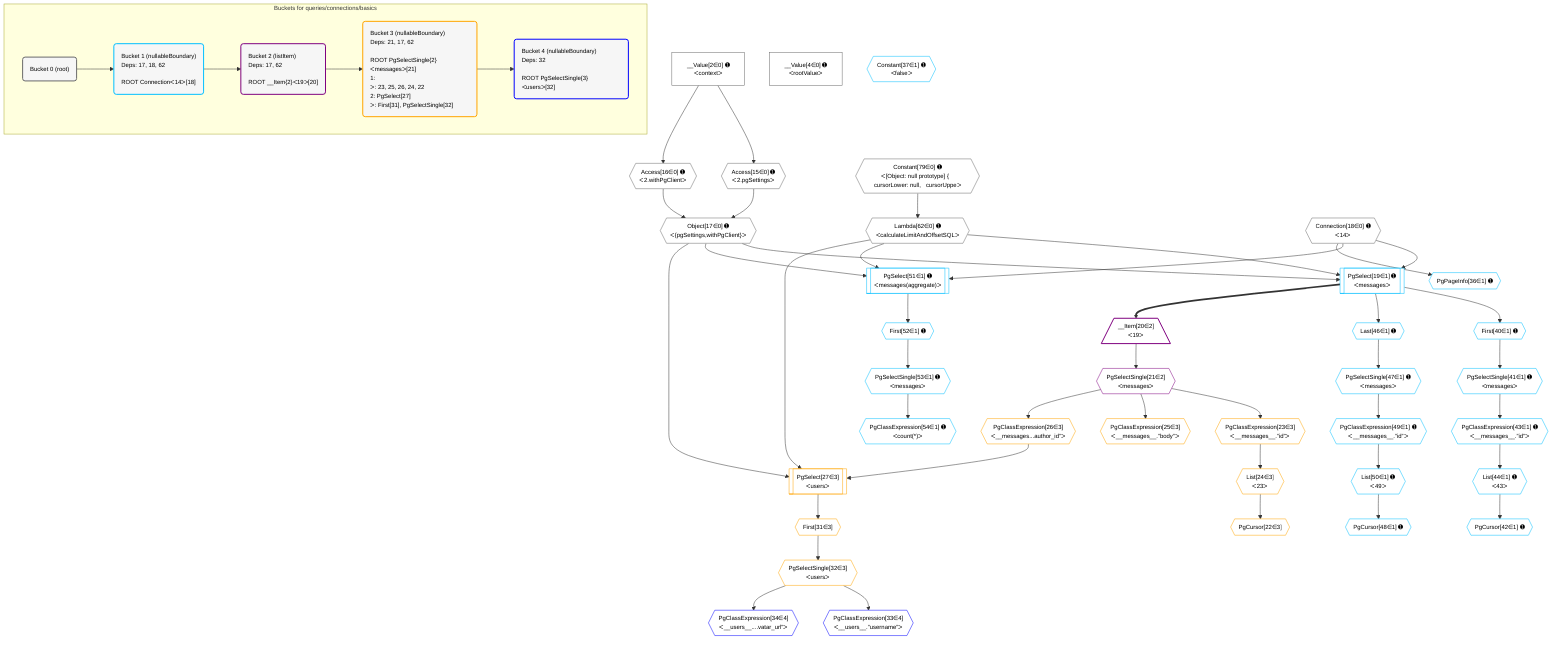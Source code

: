 %%{init: {'themeVariables': { 'fontSize': '12px'}}}%%
graph TD
    classDef path fill:#eee,stroke:#000,color:#000
    classDef plan fill:#fff,stroke-width:1px,color:#000
    classDef itemplan fill:#fff,stroke-width:2px,color:#000
    classDef unbatchedplan fill:#dff,stroke-width:1px,color:#000
    classDef sideeffectplan fill:#fcc,stroke-width:2px,color:#000
    classDef bucket fill:#f6f6f6,color:#000,stroke-width:2px,text-align:left


    %% plan dependencies
    Object17{{"Object[17∈0] ➊<br />ᐸ{pgSettings,withPgClient}ᐳ"}}:::plan
    Access15{{"Access[15∈0] ➊<br />ᐸ2.pgSettingsᐳ"}}:::plan
    Access16{{"Access[16∈0] ➊<br />ᐸ2.withPgClientᐳ"}}:::plan
    Access15 & Access16 --> Object17
    __Value2["__Value[2∈0] ➊<br />ᐸcontextᐳ"]:::plan
    __Value2 --> Access15
    __Value2 --> Access16
    Lambda62{{"Lambda[62∈0] ➊<br />ᐸcalculateLimitAndOffsetSQLᐳ"}}:::plan
    Constant79{{"Constant[79∈0] ➊<br />ᐸ[Object: null prototype] {   cursorLower: null,   cursorUppeᐳ"}}:::plan
    Constant79 --> Lambda62
    __Value4["__Value[4∈0] ➊<br />ᐸrootValueᐳ"]:::plan
    Connection18{{"Connection[18∈0] ➊<br />ᐸ14ᐳ"}}:::plan
    PgSelect19[["PgSelect[19∈1] ➊<br />ᐸmessagesᐳ"]]:::plan
    Object17 & Connection18 & Lambda62 --> PgSelect19
    PgSelect51[["PgSelect[51∈1] ➊<br />ᐸmessages(aggregate)ᐳ"]]:::plan
    Object17 & Connection18 & Lambda62 --> PgSelect51
    PgPageInfo36{{"PgPageInfo[36∈1] ➊"}}:::plan
    Connection18 --> PgPageInfo36
    First40{{"First[40∈1] ➊"}}:::plan
    PgSelect19 --> First40
    PgSelectSingle41{{"PgSelectSingle[41∈1] ➊<br />ᐸmessagesᐳ"}}:::plan
    First40 --> PgSelectSingle41
    PgCursor42{{"PgCursor[42∈1] ➊"}}:::plan
    List44{{"List[44∈1] ➊<br />ᐸ43ᐳ"}}:::plan
    List44 --> PgCursor42
    PgClassExpression43{{"PgClassExpression[43∈1] ➊<br />ᐸ__messages__.”id”ᐳ"}}:::plan
    PgSelectSingle41 --> PgClassExpression43
    PgClassExpression43 --> List44
    Last46{{"Last[46∈1] ➊"}}:::plan
    PgSelect19 --> Last46
    PgSelectSingle47{{"PgSelectSingle[47∈1] ➊<br />ᐸmessagesᐳ"}}:::plan
    Last46 --> PgSelectSingle47
    PgCursor48{{"PgCursor[48∈1] ➊"}}:::plan
    List50{{"List[50∈1] ➊<br />ᐸ49ᐳ"}}:::plan
    List50 --> PgCursor48
    PgClassExpression49{{"PgClassExpression[49∈1] ➊<br />ᐸ__messages__.”id”ᐳ"}}:::plan
    PgSelectSingle47 --> PgClassExpression49
    PgClassExpression49 --> List50
    First52{{"First[52∈1] ➊"}}:::plan
    PgSelect51 --> First52
    PgSelectSingle53{{"PgSelectSingle[53∈1] ➊<br />ᐸmessagesᐳ"}}:::plan
    First52 --> PgSelectSingle53
    PgClassExpression54{{"PgClassExpression[54∈1] ➊<br />ᐸcount(*)ᐳ"}}:::plan
    PgSelectSingle53 --> PgClassExpression54
    Constant37{{"Constant[37∈1] ➊<br />ᐸfalseᐳ"}}:::plan
    __Item20[/"__Item[20∈2]<br />ᐸ19ᐳ"\]:::itemplan
    PgSelect19 ==> __Item20
    PgSelectSingle21{{"PgSelectSingle[21∈2]<br />ᐸmessagesᐳ"}}:::plan
    __Item20 --> PgSelectSingle21
    PgSelect27[["PgSelect[27∈3]<br />ᐸusersᐳ"]]:::plan
    PgClassExpression26{{"PgClassExpression[26∈3]<br />ᐸ__messages...author_id”ᐳ"}}:::plan
    Object17 & PgClassExpression26 & Lambda62 --> PgSelect27
    PgCursor22{{"PgCursor[22∈3]"}}:::plan
    List24{{"List[24∈3]<br />ᐸ23ᐳ"}}:::plan
    List24 --> PgCursor22
    PgClassExpression23{{"PgClassExpression[23∈3]<br />ᐸ__messages__.”id”ᐳ"}}:::plan
    PgSelectSingle21 --> PgClassExpression23
    PgClassExpression23 --> List24
    PgClassExpression25{{"PgClassExpression[25∈3]<br />ᐸ__messages__.”body”ᐳ"}}:::plan
    PgSelectSingle21 --> PgClassExpression25
    PgSelectSingle21 --> PgClassExpression26
    First31{{"First[31∈3]"}}:::plan
    PgSelect27 --> First31
    PgSelectSingle32{{"PgSelectSingle[32∈3]<br />ᐸusersᐳ"}}:::plan
    First31 --> PgSelectSingle32
    PgClassExpression33{{"PgClassExpression[33∈4]<br />ᐸ__users__.”username”ᐳ"}}:::plan
    PgSelectSingle32 --> PgClassExpression33
    PgClassExpression34{{"PgClassExpression[34∈4]<br />ᐸ__users__....vatar_url”ᐳ"}}:::plan
    PgSelectSingle32 --> PgClassExpression34

    %% define steps

    subgraph "Buckets for queries/connections/basics"
    Bucket0("Bucket 0 (root)"):::bucket
    classDef bucket0 stroke:#696969
    class Bucket0,__Value2,__Value4,Access15,Access16,Object17,Connection18,Lambda62,Constant79 bucket0
    Bucket1("Bucket 1 (nullableBoundary)<br />Deps: 17, 18, 62<br /><br />ROOT Connectionᐸ14ᐳ[18]"):::bucket
    classDef bucket1 stroke:#00bfff
    class Bucket1,PgSelect19,PgPageInfo36,Constant37,First40,PgSelectSingle41,PgCursor42,PgClassExpression43,List44,Last46,PgSelectSingle47,PgCursor48,PgClassExpression49,List50,PgSelect51,First52,PgSelectSingle53,PgClassExpression54 bucket1
    Bucket2("Bucket 2 (listItem)<br />Deps: 17, 62<br /><br />ROOT __Item{2}ᐸ19ᐳ[20]"):::bucket
    classDef bucket2 stroke:#7f007f
    class Bucket2,__Item20,PgSelectSingle21 bucket2
    Bucket3("Bucket 3 (nullableBoundary)<br />Deps: 21, 17, 62<br /><br />ROOT PgSelectSingle{2}ᐸmessagesᐳ[21]<br />1: <br />ᐳ: 23, 25, 26, 24, 22<br />2: PgSelect[27]<br />ᐳ: First[31], PgSelectSingle[32]"):::bucket
    classDef bucket3 stroke:#ffa500
    class Bucket3,PgCursor22,PgClassExpression23,List24,PgClassExpression25,PgClassExpression26,PgSelect27,First31,PgSelectSingle32 bucket3
    Bucket4("Bucket 4 (nullableBoundary)<br />Deps: 32<br /><br />ROOT PgSelectSingle{3}ᐸusersᐳ[32]"):::bucket
    classDef bucket4 stroke:#0000ff
    class Bucket4,PgClassExpression33,PgClassExpression34 bucket4
    Bucket0 --> Bucket1
    Bucket1 --> Bucket2
    Bucket2 --> Bucket3
    Bucket3 --> Bucket4
    end